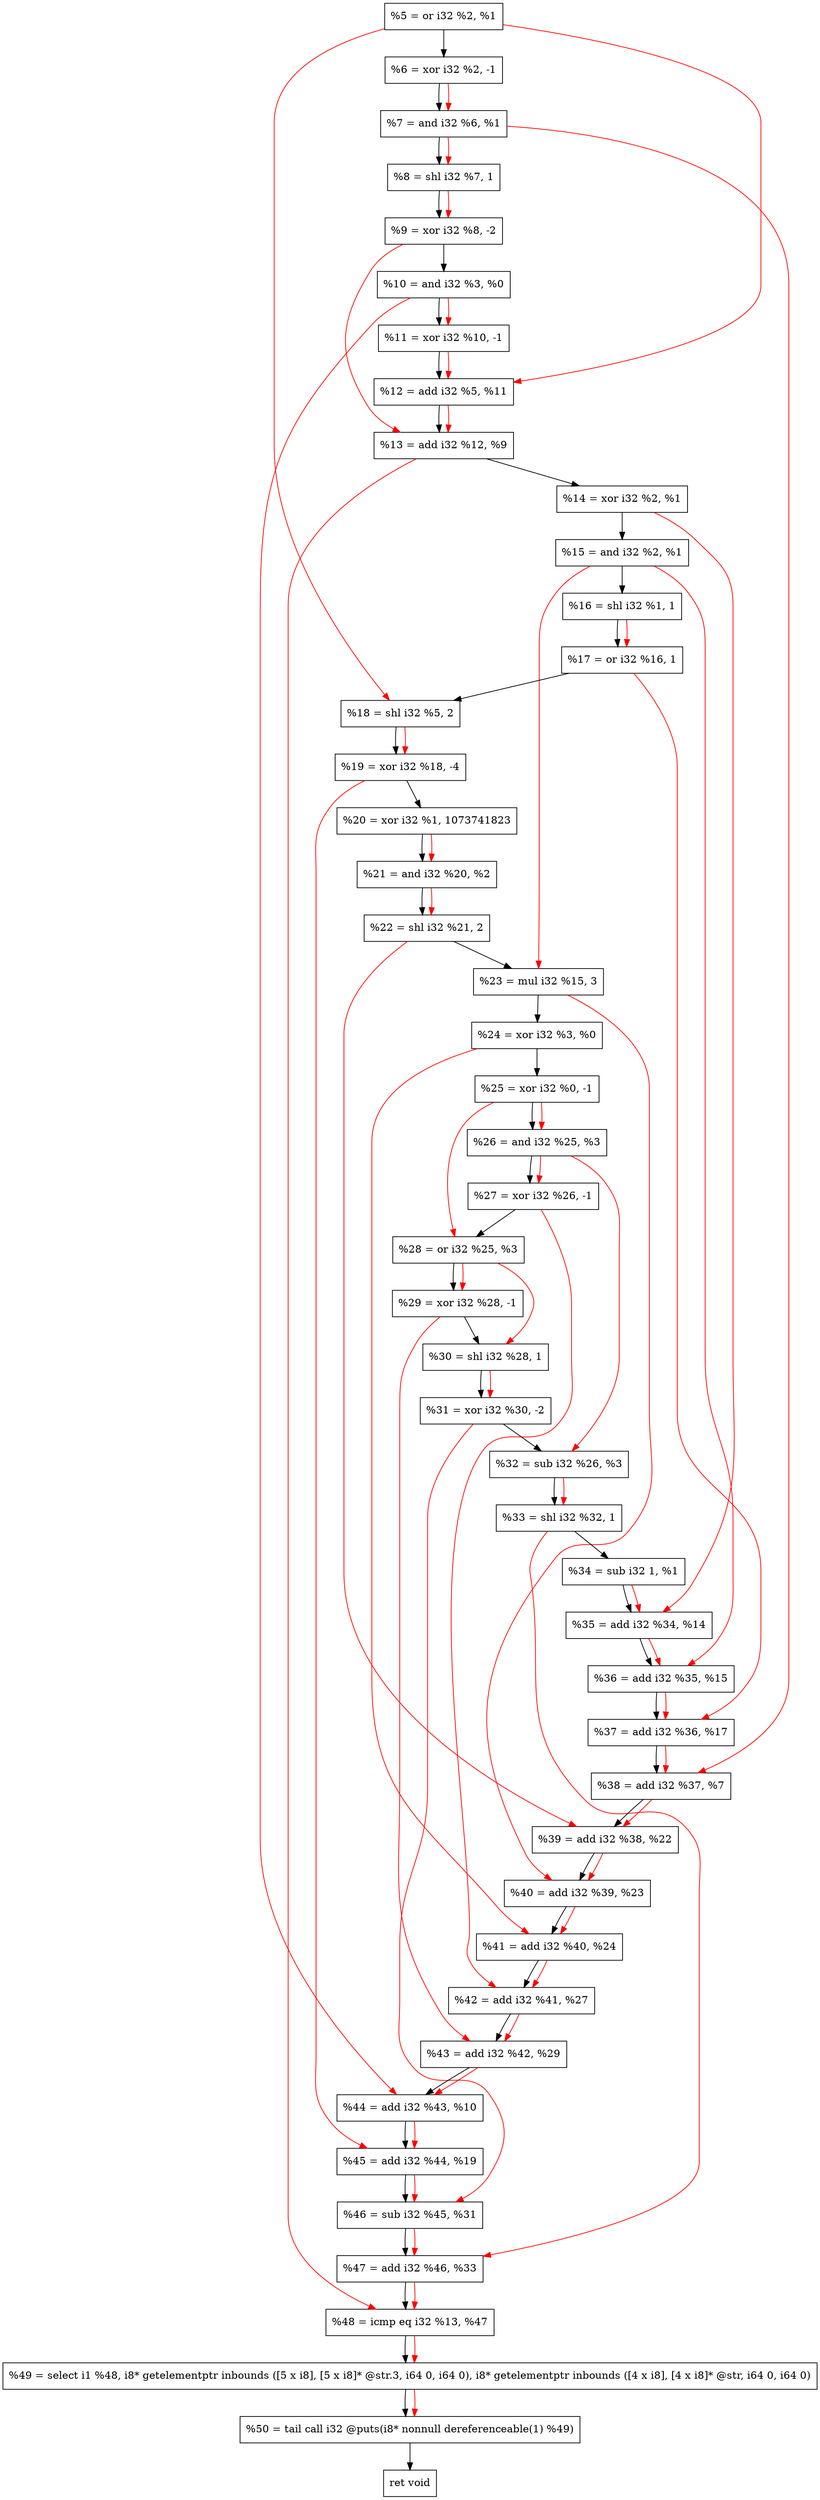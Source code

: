 digraph "DFG for'crackme' function" {
	Node0x611be0[shape=record, label="  %5 = or i32 %2, %1"];
	Node0x612260[shape=record, label="  %6 = xor i32 %2, -1"];
	Node0x6122d0[shape=record, label="  %7 = and i32 %6, %1"];
	Node0x612370[shape=record, label="  %8 = shl i32 %7, 1"];
	Node0x612410[shape=record, label="  %9 = xor i32 %8, -2"];
	Node0x612480[shape=record, label="  %10 = and i32 %3, %0"];
	Node0x6124f0[shape=record, label="  %11 = xor i32 %10, -1"];
	Node0x612560[shape=record, label="  %12 = add i32 %5, %11"];
	Node0x6125d0[shape=record, label="  %13 = add i32 %12, %9"];
	Node0x612640[shape=record, label="  %14 = xor i32 %2, %1"];
	Node0x6126b0[shape=record, label="  %15 = and i32 %2, %1"];
	Node0x612720[shape=record, label="  %16 = shl i32 %1, 1"];
	Node0x612790[shape=record, label="  %17 = or i32 %16, 1"];
	Node0x612830[shape=record, label="  %18 = shl i32 %5, 2"];
	Node0x6128d0[shape=record, label="  %19 = xor i32 %18, -4"];
	Node0x612970[shape=record, label="  %20 = xor i32 %1, 1073741823"];
	Node0x6129e0[shape=record, label="  %21 = and i32 %20, %2"];
	Node0x612a50[shape=record, label="  %22 = shl i32 %21, 2"];
	Node0x612af0[shape=record, label="  %23 = mul i32 %15, 3"];
	Node0x612b60[shape=record, label="  %24 = xor i32 %3, %0"];
	Node0x612bd0[shape=record, label="  %25 = xor i32 %0, -1"];
	Node0x612c40[shape=record, label="  %26 = and i32 %25, %3"];
	Node0x612cb0[shape=record, label="  %27 = xor i32 %26, -1"];
	Node0x612d20[shape=record, label="  %28 = or i32 %25, %3"];
	Node0x612d90[shape=record, label="  %29 = xor i32 %28, -1"];
	Node0x612e00[shape=record, label="  %30 = shl i32 %28, 1"];
	Node0x612e70[shape=record, label="  %31 = xor i32 %30, -2"];
	Node0x612ee0[shape=record, label="  %32 = sub i32 %26, %3"];
	Node0x613160[shape=record, label="  %33 = shl i32 %32, 1"];
	Node0x6131d0[shape=record, label="  %34 = sub i32 1, %1"];
	Node0x613240[shape=record, label="  %35 = add i32 %34, %14"];
	Node0x6132b0[shape=record, label="  %36 = add i32 %35, %15"];
	Node0x613320[shape=record, label="  %37 = add i32 %36, %17"];
	Node0x613390[shape=record, label="  %38 = add i32 %37, %7"];
	Node0x613400[shape=record, label="  %39 = add i32 %38, %22"];
	Node0x613470[shape=record, label="  %40 = add i32 %39, %23"];
	Node0x6134e0[shape=record, label="  %41 = add i32 %40, %24"];
	Node0x613550[shape=record, label="  %42 = add i32 %41, %27"];
	Node0x6135c0[shape=record, label="  %43 = add i32 %42, %29"];
	Node0x613630[shape=record, label="  %44 = add i32 %43, %10"];
	Node0x6136a0[shape=record, label="  %45 = add i32 %44, %19"];
	Node0x613710[shape=record, label="  %46 = sub i32 %45, %31"];
	Node0x613780[shape=record, label="  %47 = add i32 %46, %33"];
	Node0x6137f0[shape=record, label="  %48 = icmp eq i32 %13, %47"];
	Node0x5b2268[shape=record, label="  %49 = select i1 %48, i8* getelementptr inbounds ([5 x i8], [5 x i8]* @str.3, i64 0, i64 0), i8* getelementptr inbounds ([4 x i8], [4 x i8]* @str, i64 0, i64 0)"];
	Node0x613c90[shape=record, label="  %50 = tail call i32 @puts(i8* nonnull dereferenceable(1) %49)"];
	Node0x613ce0[shape=record, label="  ret void"];
	Node0x611be0 -> Node0x612260;
	Node0x612260 -> Node0x6122d0;
	Node0x6122d0 -> Node0x612370;
	Node0x612370 -> Node0x612410;
	Node0x612410 -> Node0x612480;
	Node0x612480 -> Node0x6124f0;
	Node0x6124f0 -> Node0x612560;
	Node0x612560 -> Node0x6125d0;
	Node0x6125d0 -> Node0x612640;
	Node0x612640 -> Node0x6126b0;
	Node0x6126b0 -> Node0x612720;
	Node0x612720 -> Node0x612790;
	Node0x612790 -> Node0x612830;
	Node0x612830 -> Node0x6128d0;
	Node0x6128d0 -> Node0x612970;
	Node0x612970 -> Node0x6129e0;
	Node0x6129e0 -> Node0x612a50;
	Node0x612a50 -> Node0x612af0;
	Node0x612af0 -> Node0x612b60;
	Node0x612b60 -> Node0x612bd0;
	Node0x612bd0 -> Node0x612c40;
	Node0x612c40 -> Node0x612cb0;
	Node0x612cb0 -> Node0x612d20;
	Node0x612d20 -> Node0x612d90;
	Node0x612d90 -> Node0x612e00;
	Node0x612e00 -> Node0x612e70;
	Node0x612e70 -> Node0x612ee0;
	Node0x612ee0 -> Node0x613160;
	Node0x613160 -> Node0x6131d0;
	Node0x6131d0 -> Node0x613240;
	Node0x613240 -> Node0x6132b0;
	Node0x6132b0 -> Node0x613320;
	Node0x613320 -> Node0x613390;
	Node0x613390 -> Node0x613400;
	Node0x613400 -> Node0x613470;
	Node0x613470 -> Node0x6134e0;
	Node0x6134e0 -> Node0x613550;
	Node0x613550 -> Node0x6135c0;
	Node0x6135c0 -> Node0x613630;
	Node0x613630 -> Node0x6136a0;
	Node0x6136a0 -> Node0x613710;
	Node0x613710 -> Node0x613780;
	Node0x613780 -> Node0x6137f0;
	Node0x6137f0 -> Node0x5b2268;
	Node0x5b2268 -> Node0x613c90;
	Node0x613c90 -> Node0x613ce0;
edge [color=red]
	Node0x612260 -> Node0x6122d0;
	Node0x6122d0 -> Node0x612370;
	Node0x612370 -> Node0x612410;
	Node0x612480 -> Node0x6124f0;
	Node0x611be0 -> Node0x612560;
	Node0x6124f0 -> Node0x612560;
	Node0x612560 -> Node0x6125d0;
	Node0x612410 -> Node0x6125d0;
	Node0x612720 -> Node0x612790;
	Node0x611be0 -> Node0x612830;
	Node0x612830 -> Node0x6128d0;
	Node0x612970 -> Node0x6129e0;
	Node0x6129e0 -> Node0x612a50;
	Node0x6126b0 -> Node0x612af0;
	Node0x612bd0 -> Node0x612c40;
	Node0x612c40 -> Node0x612cb0;
	Node0x612bd0 -> Node0x612d20;
	Node0x612d20 -> Node0x612d90;
	Node0x612d20 -> Node0x612e00;
	Node0x612e00 -> Node0x612e70;
	Node0x612c40 -> Node0x612ee0;
	Node0x612ee0 -> Node0x613160;
	Node0x6131d0 -> Node0x613240;
	Node0x612640 -> Node0x613240;
	Node0x613240 -> Node0x6132b0;
	Node0x6126b0 -> Node0x6132b0;
	Node0x6132b0 -> Node0x613320;
	Node0x612790 -> Node0x613320;
	Node0x613320 -> Node0x613390;
	Node0x6122d0 -> Node0x613390;
	Node0x613390 -> Node0x613400;
	Node0x612a50 -> Node0x613400;
	Node0x613400 -> Node0x613470;
	Node0x612af0 -> Node0x613470;
	Node0x613470 -> Node0x6134e0;
	Node0x612b60 -> Node0x6134e0;
	Node0x6134e0 -> Node0x613550;
	Node0x612cb0 -> Node0x613550;
	Node0x613550 -> Node0x6135c0;
	Node0x612d90 -> Node0x6135c0;
	Node0x6135c0 -> Node0x613630;
	Node0x612480 -> Node0x613630;
	Node0x613630 -> Node0x6136a0;
	Node0x6128d0 -> Node0x6136a0;
	Node0x6136a0 -> Node0x613710;
	Node0x612e70 -> Node0x613710;
	Node0x613710 -> Node0x613780;
	Node0x613160 -> Node0x613780;
	Node0x6125d0 -> Node0x6137f0;
	Node0x613780 -> Node0x6137f0;
	Node0x6137f0 -> Node0x5b2268;
	Node0x5b2268 -> Node0x613c90;
}
